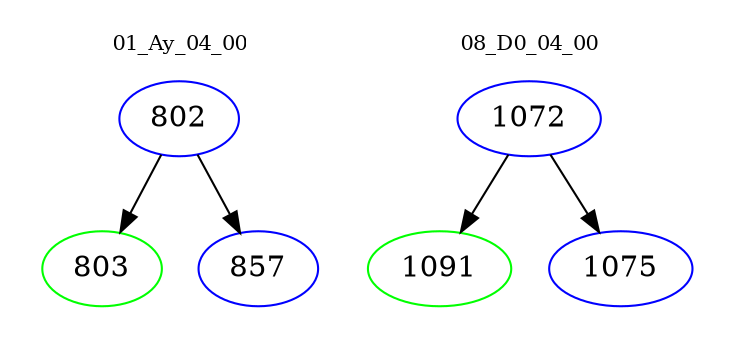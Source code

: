 digraph{
subgraph cluster_0 {
color = white
label = "01_Ay_04_00";
fontsize=10;
T0_802 [label="802", color="blue"]
T0_802 -> T0_803 [color="black"]
T0_803 [label="803", color="green"]
T0_802 -> T0_857 [color="black"]
T0_857 [label="857", color="blue"]
}
subgraph cluster_1 {
color = white
label = "08_D0_04_00";
fontsize=10;
T1_1072 [label="1072", color="blue"]
T1_1072 -> T1_1091 [color="black"]
T1_1091 [label="1091", color="green"]
T1_1072 -> T1_1075 [color="black"]
T1_1075 [label="1075", color="blue"]
}
}
